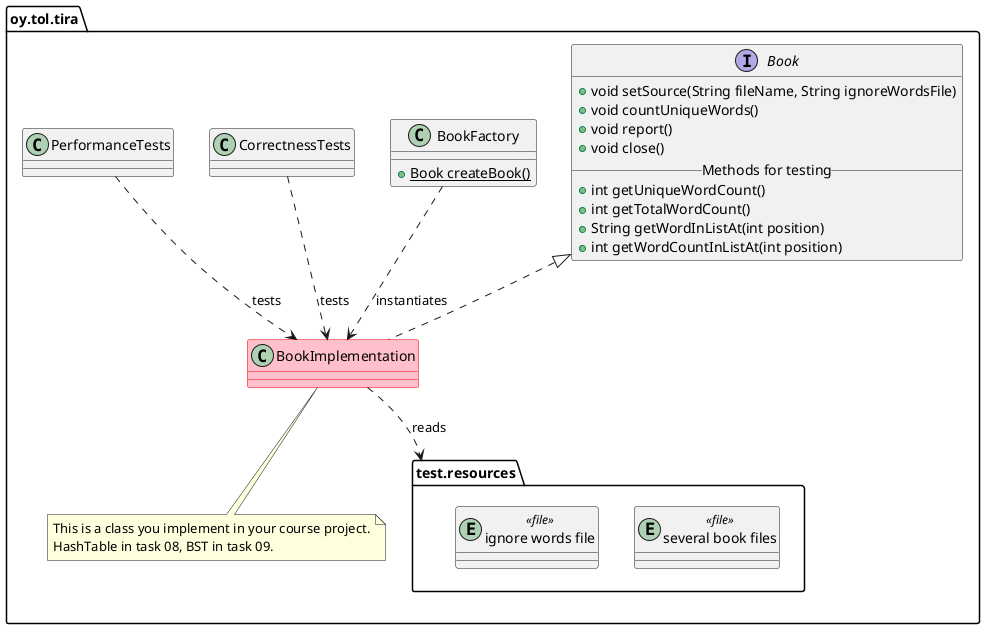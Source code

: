 @startuml
skinparam groupInheritance 1
set separator none
package oy.tol.tira {
  interface Book {
    +void setSource(String fileName, String ignoreWordsFile)
    +void countUniqueWords()
    +void report()
    +void close()
    __Methods for testing__
    +int getUniqueWordCount()
    +int getTotalWordCount()
    +String getWordInListAt(int position)
    +int getWordCountInListAt(int position)
  }
  class BookFactory {
    +{static} Book createBook()
  }
  class BookImplementation #pink;line:red
  Book <|.. BookImplementation
  note bottom of BookImplementation
    This is a class you implement in your course project.
    HashTable in task 08, BST in task 09.
  end note
  class CorrectnessTests
  class PerformanceTests
  CorrectnessTests ..> BookImplementation : tests
  PerformanceTests ..> BookImplementation : tests
  BookFactory ..> BookImplementation : instantiates
  package test.resources {
    entity "several book files" <<file>>
    entity "ignore words file" <<file>>
  }
  BookImplementation ..> test.resources : reads
}
@enduml
